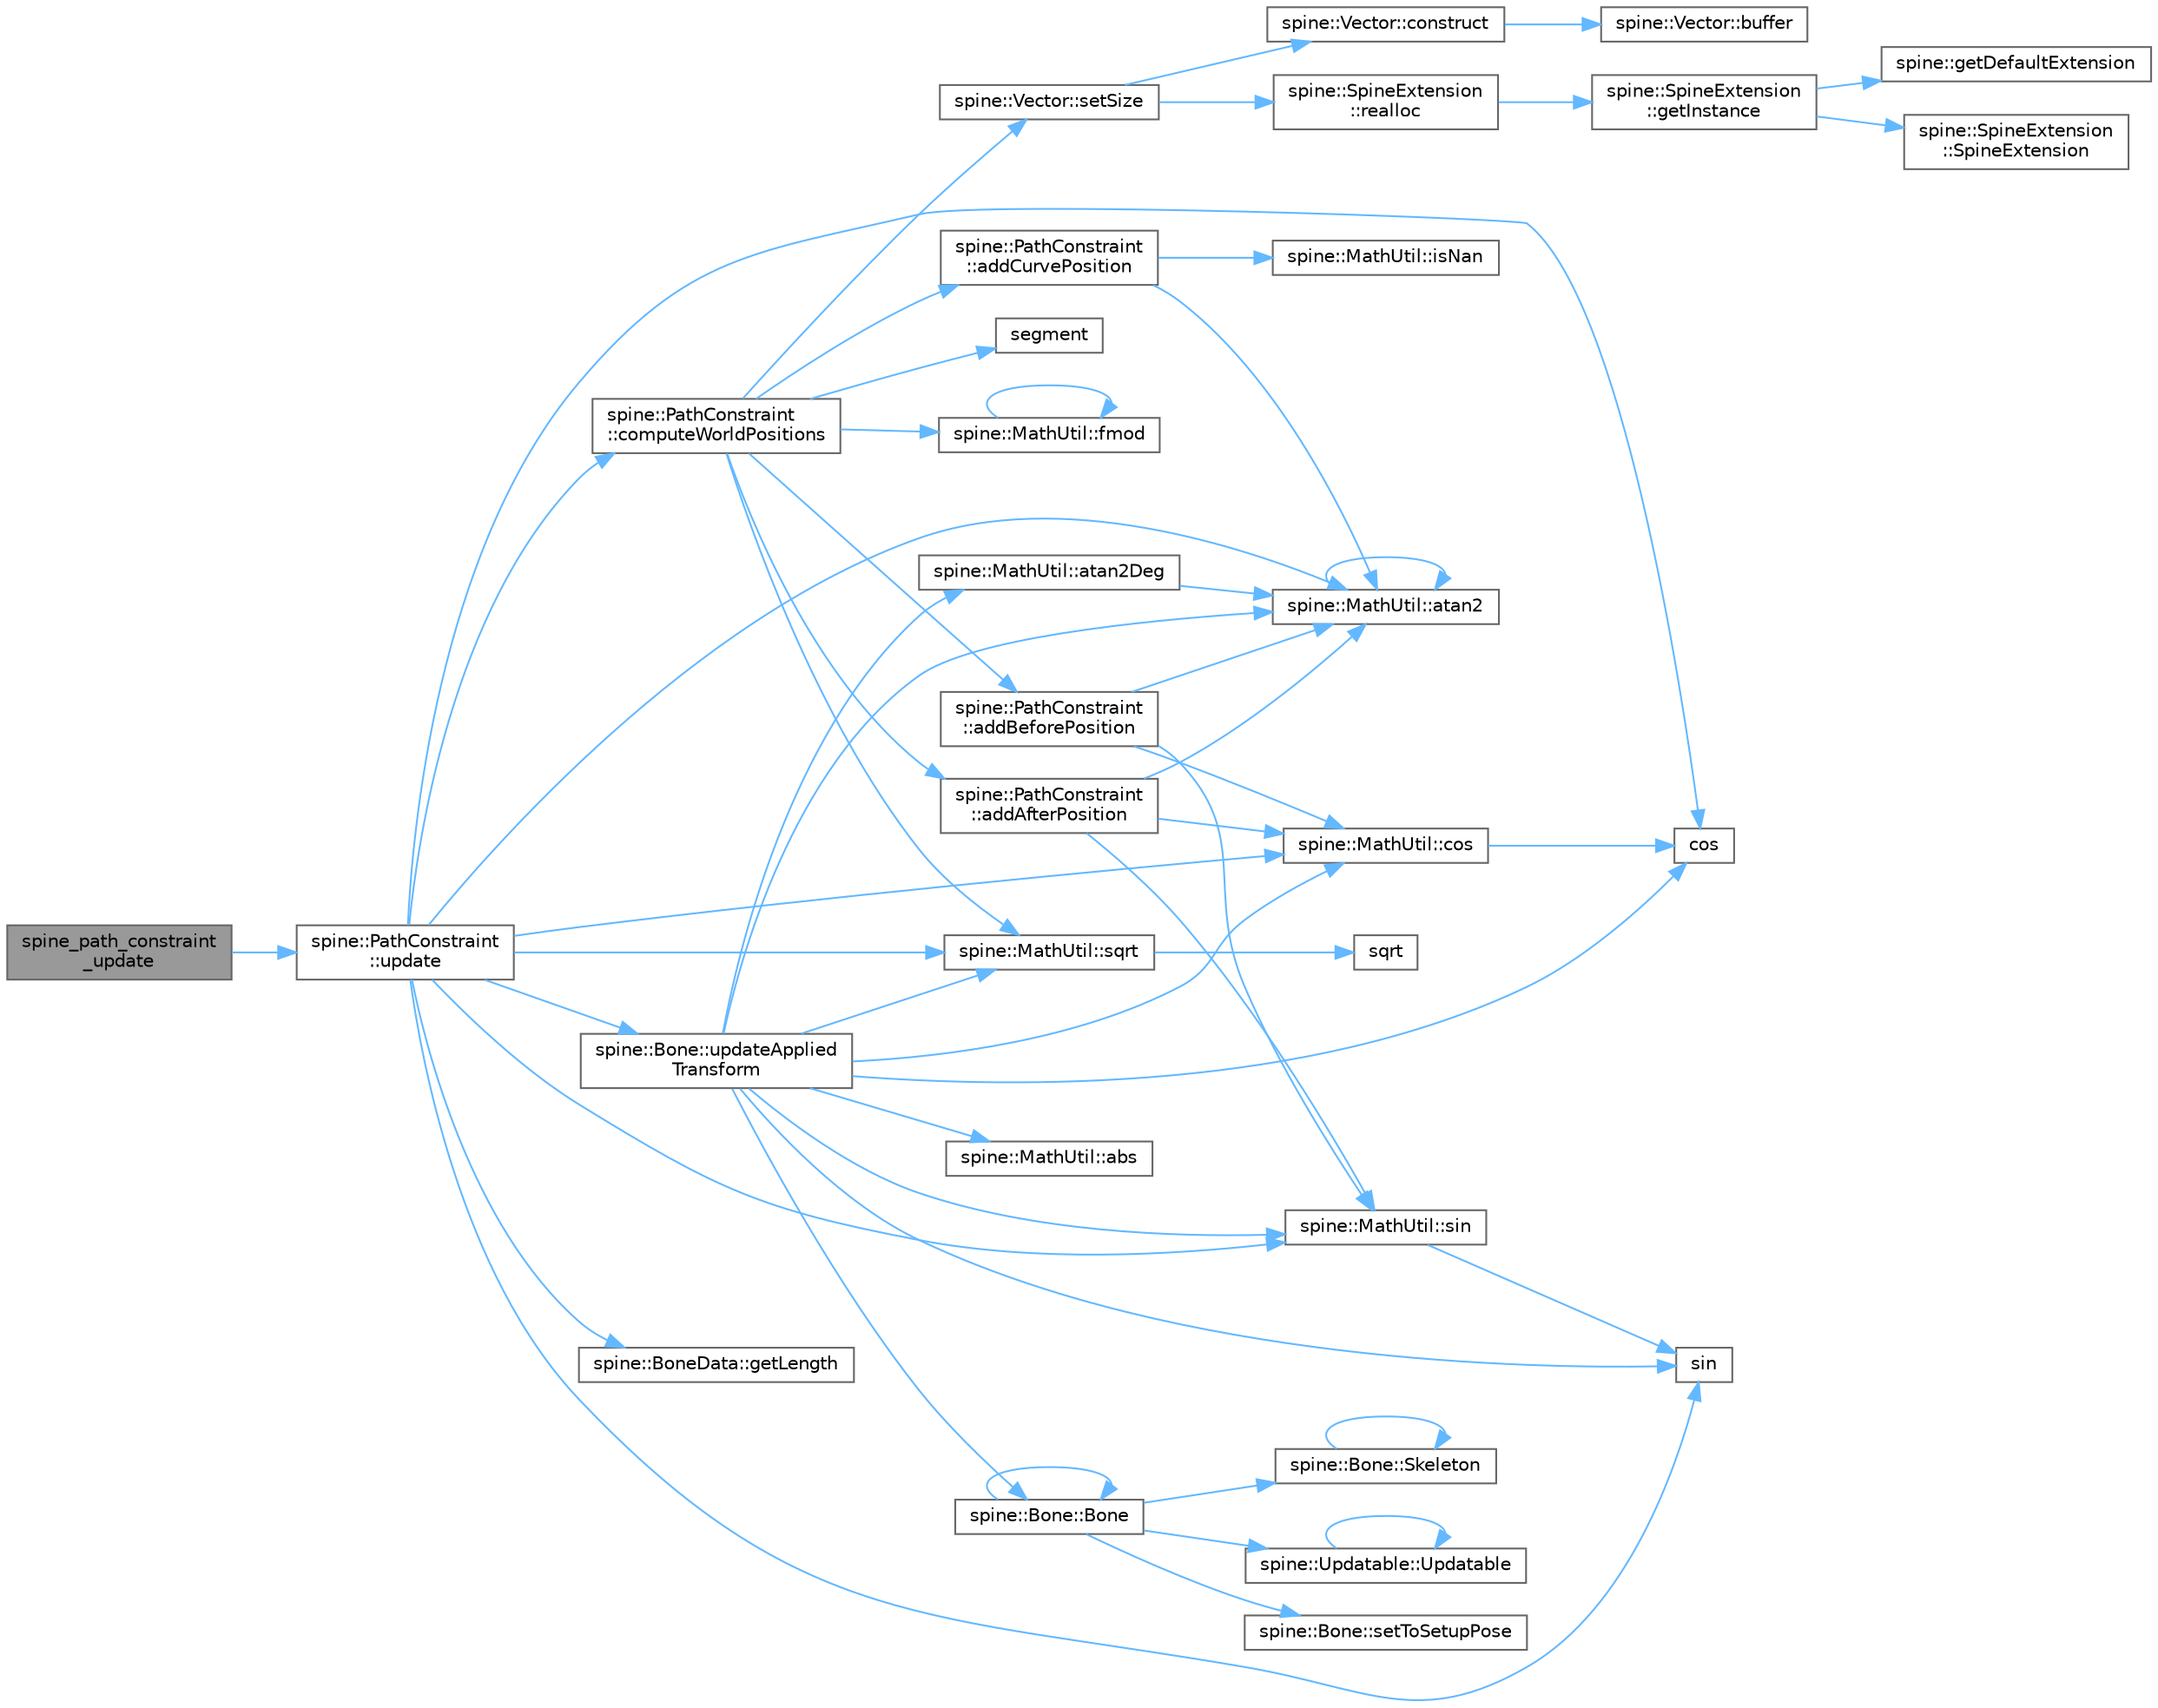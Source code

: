 digraph "spine_path_constraint_update"
{
 // LATEX_PDF_SIZE
  bgcolor="transparent";
  edge [fontname=Helvetica,fontsize=10,labelfontname=Helvetica,labelfontsize=10];
  node [fontname=Helvetica,fontsize=10,shape=box,height=0.2,width=0.4];
  rankdir="LR";
  Node1 [id="Node000001",label="spine_path_constraint\l_update",height=0.2,width=0.4,color="gray40", fillcolor="grey60", style="filled", fontcolor="black",tooltip=" "];
  Node1 -> Node2 [id="edge1_Node000001_Node000002",color="steelblue1",style="solid",tooltip=" "];
  Node2 [id="Node000002",label="spine::PathConstraint\l::update",height=0.2,width=0.4,color="grey40", fillcolor="white", style="filled",URL="$classspine_1_1_path_constraint.html#ad01b72006429efb80fa7947669761801",tooltip=" "];
  Node2 -> Node3 [id="edge2_Node000002_Node000003",color="steelblue1",style="solid",tooltip=" "];
  Node3 [id="Node000003",label="spine::MathUtil::atan2",height=0.2,width=0.4,color="grey40", fillcolor="white", style="filled",URL="$classspine_1_1_math_util.html#a62cc50ea42400d975b8ad4c669ee1e91",tooltip=" "];
  Node3 -> Node3 [id="edge3_Node000003_Node000003",color="steelblue1",style="solid",tooltip=" "];
  Node2 -> Node4 [id="edge4_Node000002_Node000004",color="steelblue1",style="solid",tooltip=" "];
  Node4 [id="Node000004",label="spine::PathConstraint\l::computeWorldPositions",height=0.2,width=0.4,color="grey40", fillcolor="white", style="filled",URL="$classspine_1_1_path_constraint.html#ac283d382f1bbf3c4b857786e126a5d85",tooltip=" "];
  Node4 -> Node5 [id="edge5_Node000004_Node000005",color="steelblue1",style="solid",tooltip=" "];
  Node5 [id="Node000005",label="spine::PathConstraint\l::addAfterPosition",height=0.2,width=0.4,color="grey40", fillcolor="white", style="filled",URL="$classspine_1_1_path_constraint.html#a55c6aa85254010d951ded799e16d8795",tooltip=" "];
  Node5 -> Node3 [id="edge6_Node000005_Node000003",color="steelblue1",style="solid",tooltip=" "];
  Node5 -> Node6 [id="edge7_Node000005_Node000006",color="steelblue1",style="solid",tooltip=" "];
  Node6 [id="Node000006",label="spine::MathUtil::cos",height=0.2,width=0.4,color="grey40", fillcolor="white", style="filled",URL="$classspine_1_1_math_util.html#a97451d93f217944863bf1a1218648b1a",tooltip="Returns the cosine in radians from a lookup table."];
  Node6 -> Node7 [id="edge8_Node000006_Node000007",color="steelblue1",style="solid",tooltip=" "];
  Node7 [id="Node000007",label="cos",height=0.2,width=0.4,color="grey40", fillcolor="white", style="filled",URL="$_array_cwise_unary_ops_8h.html#a92b03396990b0e9eea0731aa406e31a4",tooltip=" "];
  Node5 -> Node8 [id="edge9_Node000005_Node000008",color="steelblue1",style="solid",tooltip=" "];
  Node8 [id="Node000008",label="spine::MathUtil::sin",height=0.2,width=0.4,color="grey40", fillcolor="white", style="filled",URL="$classspine_1_1_math_util.html#a4273237273a78e42ffbd9c07c9a47578",tooltip="Returns the sine in radians from a lookup table."];
  Node8 -> Node9 [id="edge10_Node000008_Node000009",color="steelblue1",style="solid",tooltip=" "];
  Node9 [id="Node000009",label="sin",height=0.2,width=0.4,color="grey40", fillcolor="white", style="filled",URL="$_array_cwise_unary_ops_8h.html#a9cfb0ea58bd813510a9e2db18a5e49f0",tooltip=" "];
  Node4 -> Node10 [id="edge11_Node000004_Node000010",color="steelblue1",style="solid",tooltip=" "];
  Node10 [id="Node000010",label="spine::PathConstraint\l::addBeforePosition",height=0.2,width=0.4,color="grey40", fillcolor="white", style="filled",URL="$classspine_1_1_path_constraint.html#a3163c82934b6aca95d75c81966057209",tooltip=" "];
  Node10 -> Node3 [id="edge12_Node000010_Node000003",color="steelblue1",style="solid",tooltip=" "];
  Node10 -> Node6 [id="edge13_Node000010_Node000006",color="steelblue1",style="solid",tooltip=" "];
  Node10 -> Node8 [id="edge14_Node000010_Node000008",color="steelblue1",style="solid",tooltip=" "];
  Node4 -> Node11 [id="edge15_Node000004_Node000011",color="steelblue1",style="solid",tooltip=" "];
  Node11 [id="Node000011",label="spine::PathConstraint\l::addCurvePosition",height=0.2,width=0.4,color="grey40", fillcolor="white", style="filled",URL="$classspine_1_1_path_constraint.html#afd716378b924634595c4d78fac0b1b57",tooltip=" "];
  Node11 -> Node3 [id="edge16_Node000011_Node000003",color="steelblue1",style="solid",tooltip=" "];
  Node11 -> Node12 [id="edge17_Node000011_Node000012",color="steelblue1",style="solid",tooltip=" "];
  Node12 [id="Node000012",label="spine::MathUtil::isNan",height=0.2,width=0.4,color="grey40", fillcolor="white", style="filled",URL="$classspine_1_1_math_util.html#ab375136be2ed85f8b56aebdf7389b524",tooltip=" "];
  Node4 -> Node13 [id="edge18_Node000004_Node000013",color="steelblue1",style="solid",tooltip=" "];
  Node13 [id="Node000013",label="spine::MathUtil::fmod",height=0.2,width=0.4,color="grey40", fillcolor="white", style="filled",URL="$classspine_1_1_math_util.html#a5873682371ab67835b7f0460b6fe4d26",tooltip=" "];
  Node13 -> Node13 [id="edge19_Node000013_Node000013",color="steelblue1",style="solid",tooltip=" "];
  Node4 -> Node14 [id="edge20_Node000004_Node000014",color="steelblue1",style="solid",tooltip=" "];
  Node14 [id="Node000014",label="segment",height=0.2,width=0.4,color="grey40", fillcolor="white", style="filled",URL="$_block_methods_8h.html#a3c8d2bfe6f857a2a270b78759487e3a8",tooltip="This is the const version of segment(Index,Index)."];
  Node4 -> Node15 [id="edge21_Node000004_Node000015",color="steelblue1",style="solid",tooltip=" "];
  Node15 [id="Node000015",label="spine::Vector::setSize",height=0.2,width=0.4,color="grey40", fillcolor="white", style="filled",URL="$classspine_1_1_vector.html#afc7cd327140907874b8c8b4a7bca689e",tooltip=" "];
  Node15 -> Node16 [id="edge22_Node000015_Node000016",color="steelblue1",style="solid",tooltip=" "];
  Node16 [id="Node000016",label="spine::Vector::construct",height=0.2,width=0.4,color="grey40", fillcolor="white", style="filled",URL="$classspine_1_1_vector.html#abfde582e65af47f6402e4bbdbd8a342c",tooltip=" "];
  Node16 -> Node17 [id="edge23_Node000016_Node000017",color="steelblue1",style="solid",tooltip=" "];
  Node17 [id="Node000017",label="spine::Vector::buffer",height=0.2,width=0.4,color="grey40", fillcolor="white", style="filled",URL="$classspine_1_1_vector.html#a51e5c426b03098af297e10efdaf52e22",tooltip=" "];
  Node15 -> Node18 [id="edge24_Node000015_Node000018",color="steelblue1",style="solid",tooltip=" "];
  Node18 [id="Node000018",label="spine::SpineExtension\l::realloc",height=0.2,width=0.4,color="grey40", fillcolor="white", style="filled",URL="$classspine_1_1_spine_extension.html#a7193fd3fa608111c02d744b46281cfed",tooltip=" "];
  Node18 -> Node19 [id="edge25_Node000018_Node000019",color="steelblue1",style="solid",tooltip=" "];
  Node19 [id="Node000019",label="spine::SpineExtension\l::getInstance",height=0.2,width=0.4,color="grey40", fillcolor="white", style="filled",URL="$classspine_1_1_spine_extension.html#ab60f2a37a933de36919feea9a33de55b",tooltip=" "];
  Node19 -> Node20 [id="edge26_Node000019_Node000020",color="steelblue1",style="solid",tooltip=" "];
  Node20 [id="Node000020",label="spine::getDefaultExtension",height=0.2,width=0.4,color="grey40", fillcolor="white", style="filled",URL="$namespacespine.html#a24f615f096f30200fe83c7a9cc811f75",tooltip=" "];
  Node19 -> Node21 [id="edge27_Node000019_Node000021",color="steelblue1",style="solid",tooltip=" "];
  Node21 [id="Node000021",label="spine::SpineExtension\l::SpineExtension",height=0.2,width=0.4,color="grey40", fillcolor="white", style="filled",URL="$classspine_1_1_spine_extension.html#ae8793479e170e386fa72946ca48758ab",tooltip=" "];
  Node4 -> Node22 [id="edge28_Node000004_Node000022",color="steelblue1",style="solid",tooltip=" "];
  Node22 [id="Node000022",label="spine::MathUtil::sqrt",height=0.2,width=0.4,color="grey40", fillcolor="white", style="filled",URL="$classspine_1_1_math_util.html#ae22ebef045fd25bff6c2482f32aa0a68",tooltip=" "];
  Node22 -> Node23 [id="edge29_Node000022_Node000023",color="steelblue1",style="solid",tooltip=" "];
  Node23 [id="Node000023",label="sqrt",height=0.2,width=0.4,color="grey40", fillcolor="white", style="filled",URL="$_array_cwise_unary_ops_8h.html#a656b9217a2fcb6de59dc8d1eb3079cc7",tooltip=" "];
  Node2 -> Node7 [id="edge30_Node000002_Node000007",color="steelblue1",style="solid",tooltip=" "];
  Node2 -> Node6 [id="edge31_Node000002_Node000006",color="steelblue1",style="solid",tooltip=" "];
  Node2 -> Node24 [id="edge32_Node000002_Node000024",color="steelblue1",style="solid",tooltip=" "];
  Node24 [id="Node000024",label="spine::BoneData::getLength",height=0.2,width=0.4,color="grey40", fillcolor="white", style="filled",URL="$classspine_1_1_bone_data.html#a65a3f149a10e801ca95ddb2c1ebc2bcf",tooltip=" "];
  Node2 -> Node9 [id="edge33_Node000002_Node000009",color="steelblue1",style="solid",tooltip=" "];
  Node2 -> Node8 [id="edge34_Node000002_Node000008",color="steelblue1",style="solid",tooltip=" "];
  Node2 -> Node22 [id="edge35_Node000002_Node000022",color="steelblue1",style="solid",tooltip=" "];
  Node2 -> Node25 [id="edge36_Node000002_Node000025",color="steelblue1",style="solid",tooltip=" "];
  Node25 [id="Node000025",label="spine::Bone::updateApplied\lTransform",height=0.2,width=0.4,color="grey40", fillcolor="white", style="filled",URL="$classspine_1_1_bone.html#a08b8700dba49e0516e66a1a5ffff9bfd",tooltip=" "];
  Node25 -> Node26 [id="edge37_Node000025_Node000026",color="steelblue1",style="solid",tooltip=" "];
  Node26 [id="Node000026",label="spine::MathUtil::abs",height=0.2,width=0.4,color="grey40", fillcolor="white", style="filled",URL="$classspine_1_1_math_util.html#aa46d9fad3cdf39affc75789495376a86",tooltip=" "];
  Node25 -> Node3 [id="edge38_Node000025_Node000003",color="steelblue1",style="solid",tooltip=" "];
  Node25 -> Node27 [id="edge39_Node000025_Node000027",color="steelblue1",style="solid",tooltip=" "];
  Node27 [id="Node000027",label="spine::MathUtil::atan2Deg",height=0.2,width=0.4,color="grey40", fillcolor="white", style="filled",URL="$classspine_1_1_math_util.html#a783edfb25006a5361c86deb7daa50571",tooltip=" "];
  Node27 -> Node3 [id="edge40_Node000027_Node000003",color="steelblue1",style="solid",tooltip=" "];
  Node25 -> Node28 [id="edge41_Node000025_Node000028",color="steelblue1",style="solid",tooltip=" "];
  Node28 [id="Node000028",label="spine::Bone::Bone",height=0.2,width=0.4,color="grey40", fillcolor="white", style="filled",URL="$classspine_1_1_bone.html#ad156d6d752eb99c718020c8ca8c6f0f3",tooltip=" "];
  Node28 -> Node28 [id="edge42_Node000028_Node000028",color="steelblue1",style="solid",tooltip=" "];
  Node28 -> Node29 [id="edge43_Node000028_Node000029",color="steelblue1",style="solid",tooltip=" "];
  Node29 [id="Node000029",label="spine::Bone::setToSetupPose",height=0.2,width=0.4,color="grey40", fillcolor="white", style="filled",URL="$classspine_1_1_bone.html#a23c89f2fd82fab3e5d8459d75b4728c5",tooltip=" "];
  Node28 -> Node30 [id="edge44_Node000028_Node000030",color="steelblue1",style="solid",tooltip=" "];
  Node30 [id="Node000030",label="spine::Bone::Skeleton",height=0.2,width=0.4,color="grey40", fillcolor="white", style="filled",URL="$classspine_1_1_bone.html#a6a11291b70c2cbded85d321ce539c62f",tooltip=" "];
  Node30 -> Node30 [id="edge45_Node000030_Node000030",color="steelblue1",style="solid",tooltip=" "];
  Node28 -> Node31 [id="edge46_Node000028_Node000031",color="steelblue1",style="solid",tooltip=" "];
  Node31 [id="Node000031",label="spine::Updatable::Updatable",height=0.2,width=0.4,color="grey40", fillcolor="white", style="filled",URL="$classspine_1_1_updatable.html#a9a8b6c0e34f2958db872b6090455f90d",tooltip=" "];
  Node31 -> Node31 [id="edge47_Node000031_Node000031",color="steelblue1",style="solid",tooltip=" "];
  Node25 -> Node7 [id="edge48_Node000025_Node000007",color="steelblue1",style="solid",tooltip=" "];
  Node25 -> Node6 [id="edge49_Node000025_Node000006",color="steelblue1",style="solid",tooltip=" "];
  Node25 -> Node9 [id="edge50_Node000025_Node000009",color="steelblue1",style="solid",tooltip=" "];
  Node25 -> Node8 [id="edge51_Node000025_Node000008",color="steelblue1",style="solid",tooltip=" "];
  Node25 -> Node22 [id="edge52_Node000025_Node000022",color="steelblue1",style="solid",tooltip=" "];
}
